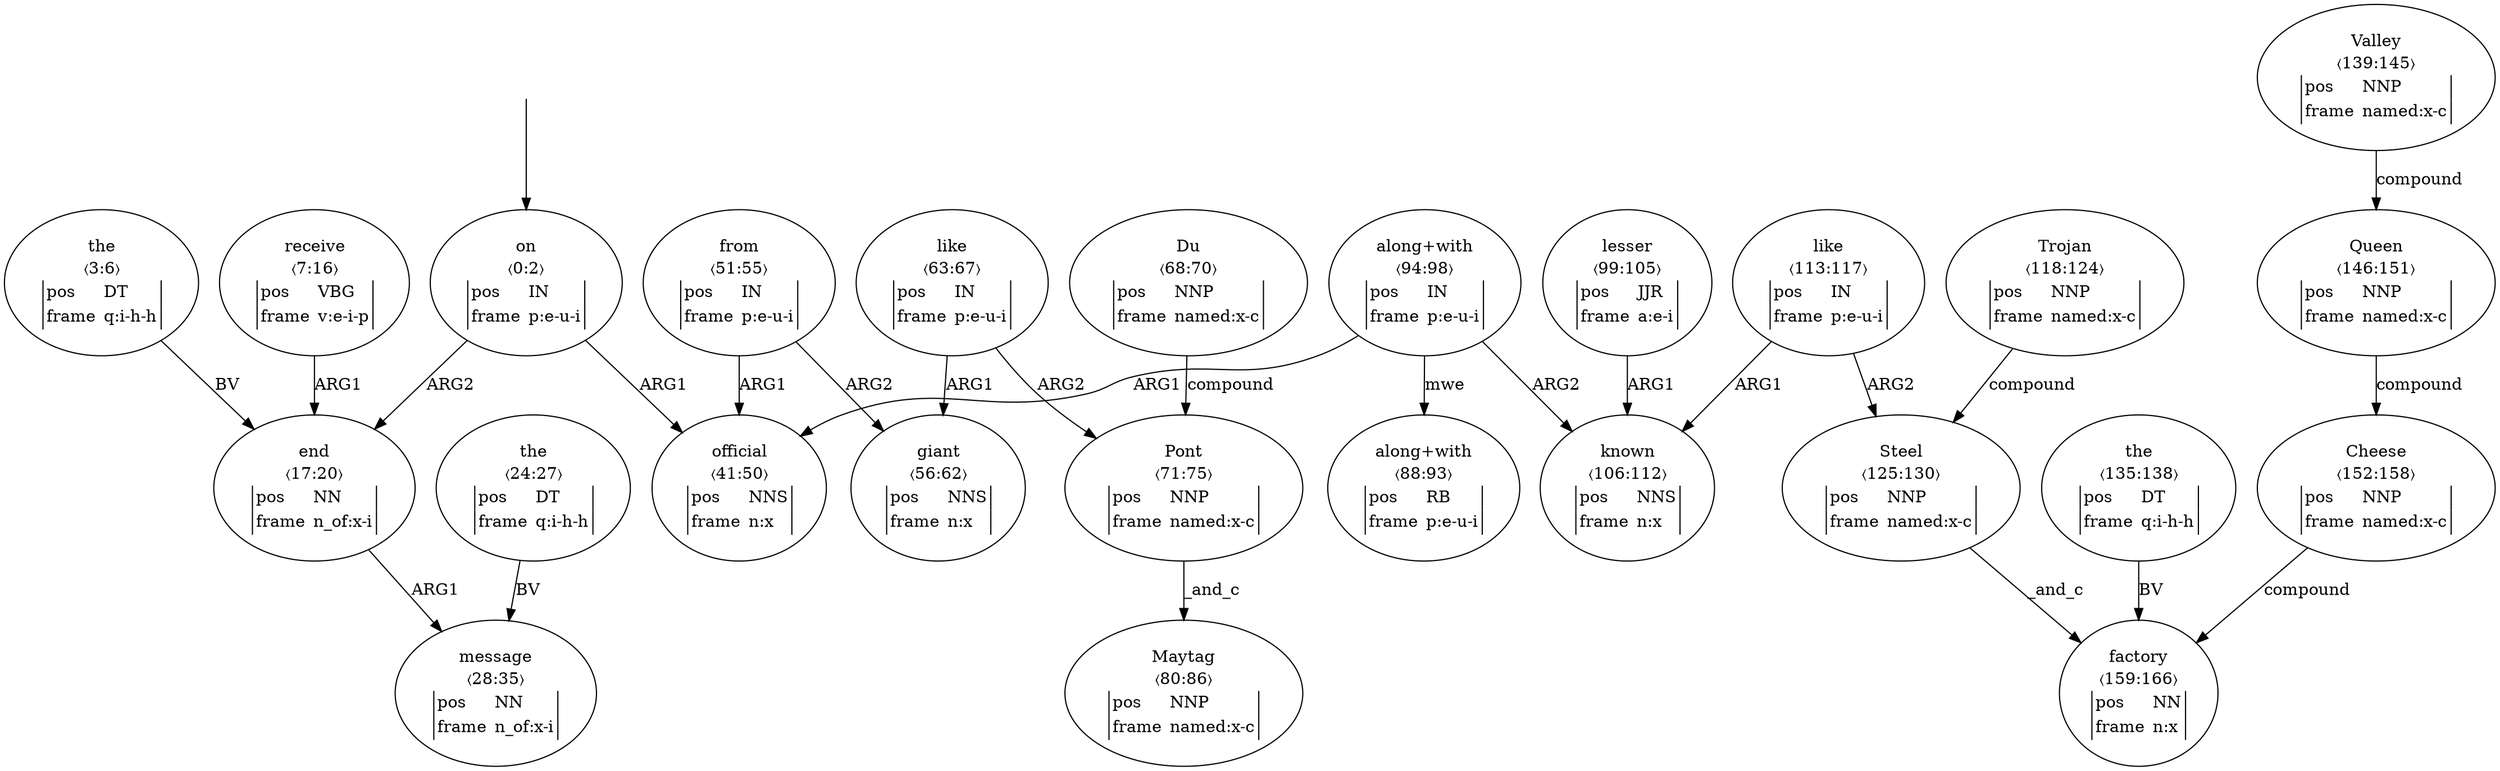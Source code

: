 digraph "20010006" {
  top [ style=invis ];
  top -> 0;
  0 [ label=<<table align="center" border="0" cellspacing="0"><tr><td colspan="2">on</td></tr><tr><td colspan="2">〈0:2〉</td></tr><tr><td sides="l" border="1" align="left">pos</td><td sides="r" border="1" align="left">IN</td></tr><tr><td sides="l" border="1" align="left">frame</td><td sides="r" border="1" align="left">p:e-u-i</td></tr></table>> ];
  1 [ label=<<table align="center" border="0" cellspacing="0"><tr><td colspan="2">the</td></tr><tr><td colspan="2">〈3:6〉</td></tr><tr><td sides="l" border="1" align="left">pos</td><td sides="r" border="1" align="left">DT</td></tr><tr><td sides="l" border="1" align="left">frame</td><td sides="r" border="1" align="left">q:i-h-h</td></tr></table>> ];
  2 [ label=<<table align="center" border="0" cellspacing="0"><tr><td colspan="2">receive</td></tr><tr><td colspan="2">〈7:16〉</td></tr><tr><td sides="l" border="1" align="left">pos</td><td sides="r" border="1" align="left">VBG</td></tr><tr><td sides="l" border="1" align="left">frame</td><td sides="r" border="1" align="left">v:e-i-p</td></tr></table>> ];
  3 [ label=<<table align="center" border="0" cellspacing="0"><tr><td colspan="2">end</td></tr><tr><td colspan="2">〈17:20〉</td></tr><tr><td sides="l" border="1" align="left">pos</td><td sides="r" border="1" align="left">NN</td></tr><tr><td sides="l" border="1" align="left">frame</td><td sides="r" border="1" align="left">n_of:x-i</td></tr></table>> ];
  5 [ label=<<table align="center" border="0" cellspacing="0"><tr><td colspan="2">the</td></tr><tr><td colspan="2">〈24:27〉</td></tr><tr><td sides="l" border="1" align="left">pos</td><td sides="r" border="1" align="left">DT</td></tr><tr><td sides="l" border="1" align="left">frame</td><td sides="r" border="1" align="left">q:i-h-h</td></tr></table>> ];
  6 [ label=<<table align="center" border="0" cellspacing="0"><tr><td colspan="2">message</td></tr><tr><td colspan="2">〈28:35〉</td></tr><tr><td sides="l" border="1" align="left">pos</td><td sides="r" border="1" align="left">NN</td></tr><tr><td sides="l" border="1" align="left">frame</td><td sides="r" border="1" align="left">n_of:x-i</td></tr></table>> ];
  8 [ label=<<table align="center" border="0" cellspacing="0"><tr><td colspan="2">official</td></tr><tr><td colspan="2">〈41:50〉</td></tr><tr><td sides="l" border="1" align="left">pos</td><td sides="r" border="1" align="left">NNS</td></tr><tr><td sides="l" border="1" align="left">frame</td><td sides="r" border="1" align="left">n:x</td></tr></table>> ];
  9 [ label=<<table align="center" border="0" cellspacing="0"><tr><td colspan="2">from</td></tr><tr><td colspan="2">〈51:55〉</td></tr><tr><td sides="l" border="1" align="left">pos</td><td sides="r" border="1" align="left">IN</td></tr><tr><td sides="l" border="1" align="left">frame</td><td sides="r" border="1" align="left">p:e-u-i</td></tr></table>> ];
  10 [ label=<<table align="center" border="0" cellspacing="0"><tr><td colspan="2">giant</td></tr><tr><td colspan="2">〈56:62〉</td></tr><tr><td sides="l" border="1" align="left">pos</td><td sides="r" border="1" align="left">NNS</td></tr><tr><td sides="l" border="1" align="left">frame</td><td sides="r" border="1" align="left">n:x</td></tr></table>> ];
  11 [ label=<<table align="center" border="0" cellspacing="0"><tr><td colspan="2">like</td></tr><tr><td colspan="2">〈63:67〉</td></tr><tr><td sides="l" border="1" align="left">pos</td><td sides="r" border="1" align="left">IN</td></tr><tr><td sides="l" border="1" align="left">frame</td><td sides="r" border="1" align="left">p:e-u-i</td></tr></table>> ];
  12 [ label=<<table align="center" border="0" cellspacing="0"><tr><td colspan="2">Du</td></tr><tr><td colspan="2">〈68:70〉</td></tr><tr><td sides="l" border="1" align="left">pos</td><td sides="r" border="1" align="left">NNP</td></tr><tr><td sides="l" border="1" align="left">frame</td><td sides="r" border="1" align="left">named:x-c</td></tr></table>> ];
  13 [ label=<<table align="center" border="0" cellspacing="0"><tr><td colspan="2">Pont</td></tr><tr><td colspan="2">〈71:75〉</td></tr><tr><td sides="l" border="1" align="left">pos</td><td sides="r" border="1" align="left">NNP</td></tr><tr><td sides="l" border="1" align="left">frame</td><td sides="r" border="1" align="left">named:x-c</td></tr></table>> ];
  15 [ label=<<table align="center" border="0" cellspacing="0"><tr><td colspan="2">Maytag</td></tr><tr><td colspan="2">〈80:86〉</td></tr><tr><td sides="l" border="1" align="left">pos</td><td sides="r" border="1" align="left">NNP</td></tr><tr><td sides="l" border="1" align="left">frame</td><td sides="r" border="1" align="left">named:x-c</td></tr></table>> ];
  17 [ label=<<table align="center" border="0" cellspacing="0"><tr><td colspan="2">along+with</td></tr><tr><td colspan="2">〈88:93〉</td></tr><tr><td sides="l" border="1" align="left">pos</td><td sides="r" border="1" align="left">RB</td></tr><tr><td sides="l" border="1" align="left">frame</td><td sides="r" border="1" align="left">p:e-u-i</td></tr></table>> ];
  18 [ label=<<table align="center" border="0" cellspacing="0"><tr><td colspan="2">along+with</td></tr><tr><td colspan="2">〈94:98〉</td></tr><tr><td sides="l" border="1" align="left">pos</td><td sides="r" border="1" align="left">IN</td></tr><tr><td sides="l" border="1" align="left">frame</td><td sides="r" border="1" align="left">p:e-u-i</td></tr></table>> ];
  19 [ label=<<table align="center" border="0" cellspacing="0"><tr><td colspan="2">lesser</td></tr><tr><td colspan="2">〈99:105〉</td></tr><tr><td sides="l" border="1" align="left">pos</td><td sides="r" border="1" align="left">JJR</td></tr><tr><td sides="l" border="1" align="left">frame</td><td sides="r" border="1" align="left">a:e-i</td></tr></table>> ];
  20 [ label=<<table align="center" border="0" cellspacing="0"><tr><td colspan="2">known</td></tr><tr><td colspan="2">〈106:112〉</td></tr><tr><td sides="l" border="1" align="left">pos</td><td sides="r" border="1" align="left">NNS</td></tr><tr><td sides="l" border="1" align="left">frame</td><td sides="r" border="1" align="left">n:x</td></tr></table>> ];
  21 [ label=<<table align="center" border="0" cellspacing="0"><tr><td colspan="2">like</td></tr><tr><td colspan="2">〈113:117〉</td></tr><tr><td sides="l" border="1" align="left">pos</td><td sides="r" border="1" align="left">IN</td></tr><tr><td sides="l" border="1" align="left">frame</td><td sides="r" border="1" align="left">p:e-u-i</td></tr></table>> ];
  22 [ label=<<table align="center" border="0" cellspacing="0"><tr><td colspan="2">Trojan</td></tr><tr><td colspan="2">〈118:124〉</td></tr><tr><td sides="l" border="1" align="left">pos</td><td sides="r" border="1" align="left">NNP</td></tr><tr><td sides="l" border="1" align="left">frame</td><td sides="r" border="1" align="left">named:x-c</td></tr></table>> ];
  23 [ label=<<table align="center" border="0" cellspacing="0"><tr><td colspan="2">Steel</td></tr><tr><td colspan="2">〈125:130〉</td></tr><tr><td sides="l" border="1" align="left">pos</td><td sides="r" border="1" align="left">NNP</td></tr><tr><td sides="l" border="1" align="left">frame</td><td sides="r" border="1" align="left">named:x-c</td></tr></table>> ];
  25 [ label=<<table align="center" border="0" cellspacing="0"><tr><td colspan="2">the</td></tr><tr><td colspan="2">〈135:138〉</td></tr><tr><td sides="l" border="1" align="left">pos</td><td sides="r" border="1" align="left">DT</td></tr><tr><td sides="l" border="1" align="left">frame</td><td sides="r" border="1" align="left">q:i-h-h</td></tr></table>> ];
  26 [ label=<<table align="center" border="0" cellspacing="0"><tr><td colspan="2">Valley</td></tr><tr><td colspan="2">〈139:145〉</td></tr><tr><td sides="l" border="1" align="left">pos</td><td sides="r" border="1" align="left">NNP</td></tr><tr><td sides="l" border="1" align="left">frame</td><td sides="r" border="1" align="left">named:x-c</td></tr></table>> ];
  27 [ label=<<table align="center" border="0" cellspacing="0"><tr><td colspan="2">Queen</td></tr><tr><td colspan="2">〈146:151〉</td></tr><tr><td sides="l" border="1" align="left">pos</td><td sides="r" border="1" align="left">NNP</td></tr><tr><td sides="l" border="1" align="left">frame</td><td sides="r" border="1" align="left">named:x-c</td></tr></table>> ];
  28 [ label=<<table align="center" border="0" cellspacing="0"><tr><td colspan="2">Cheese</td></tr><tr><td colspan="2">〈152:158〉</td></tr><tr><td sides="l" border="1" align="left">pos</td><td sides="r" border="1" align="left">NNP</td></tr><tr><td sides="l" border="1" align="left">frame</td><td sides="r" border="1" align="left">named:x-c</td></tr></table>> ];
  29 [ label=<<table align="center" border="0" cellspacing="0"><tr><td colspan="2">factory</td></tr><tr><td colspan="2">〈159:166〉</td></tr><tr><td sides="l" border="1" align="left">pos</td><td sides="r" border="1" align="left">NN</td></tr><tr><td sides="l" border="1" align="left">frame</td><td sides="r" border="1" align="left">n:x</td></tr></table>> ];
  22 -> 23 [ label="compound" ];
  9 -> 8 [ label="ARG1" ];
  5 -> 6 [ label="BV" ];
  18 -> 17 [ label="mwe" ];
  0 -> 8 [ label="ARG1" ];
  11 -> 10 [ label="ARG1" ];
  19 -> 20 [ label="ARG1" ];
  2 -> 3 [ label="ARG1" ];
  0 -> 3 [ label="ARG2" ];
  23 -> 29 [ label="_and_c" ];
  9 -> 10 [ label="ARG2" ];
  25 -> 29 [ label="BV" ];
  27 -> 28 [ label="compound" ];
  21 -> 20 [ label="ARG1" ];
  12 -> 13 [ label="compound" ];
  11 -> 13 [ label="ARG2" ];
  18 -> 20 [ label="ARG2" ];
  13 -> 15 [ label="_and_c" ];
  21 -> 23 [ label="ARG2" ];
  26 -> 27 [ label="compound" ];
  1 -> 3 [ label="BV" ];
  28 -> 29 [ label="compound" ];
  3 -> 6 [ label="ARG1" ];
  18 -> 8 [ label="ARG1" ];
}

